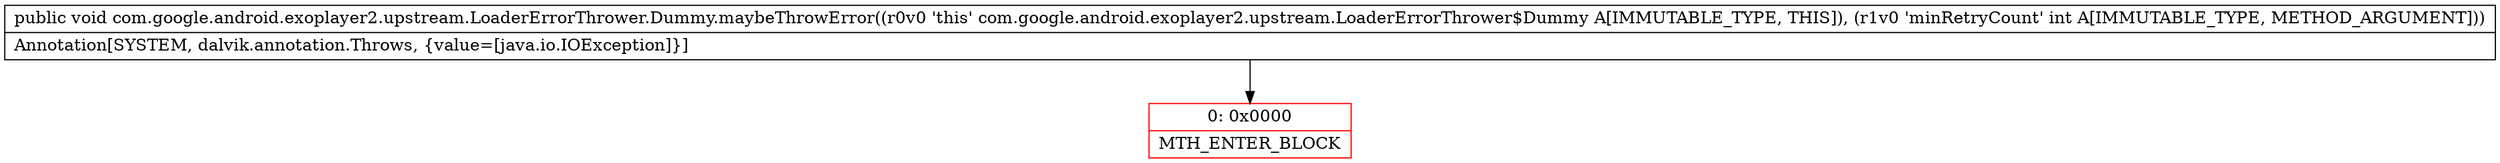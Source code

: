 digraph "CFG forcom.google.android.exoplayer2.upstream.LoaderErrorThrower.Dummy.maybeThrowError(I)V" {
subgraph cluster_Region_963707473 {
label = "R(0)";
node [shape=record,color=blue];
}
Node_0 [shape=record,color=red,label="{0\:\ 0x0000|MTH_ENTER_BLOCK\l}"];
MethodNode[shape=record,label="{public void com.google.android.exoplayer2.upstream.LoaderErrorThrower.Dummy.maybeThrowError((r0v0 'this' com.google.android.exoplayer2.upstream.LoaderErrorThrower$Dummy A[IMMUTABLE_TYPE, THIS]), (r1v0 'minRetryCount' int A[IMMUTABLE_TYPE, METHOD_ARGUMENT]))  | Annotation[SYSTEM, dalvik.annotation.Throws, \{value=[java.io.IOException]\}]\l}"];
MethodNode -> Node_0;
}

